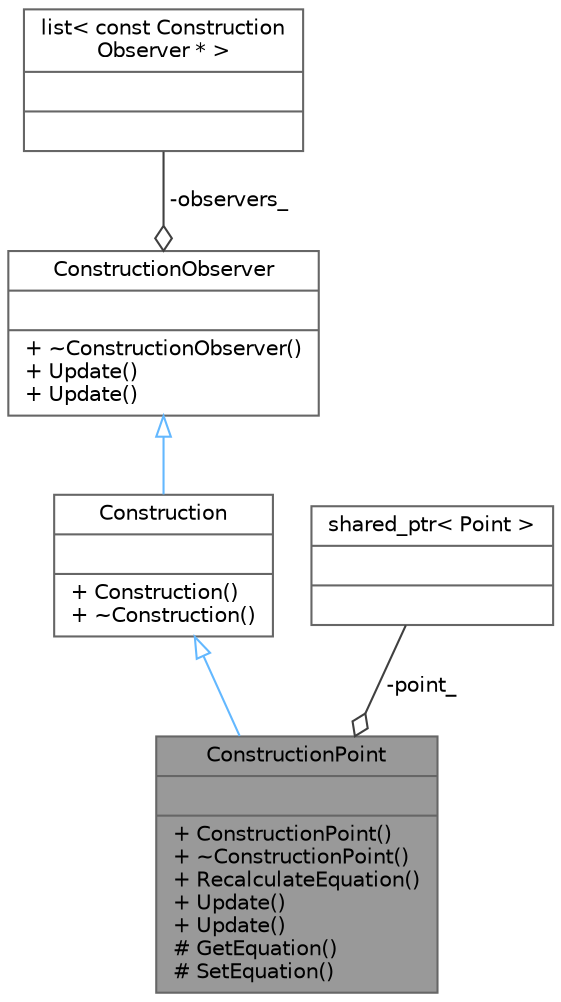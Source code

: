 digraph "ConstructionPoint"
{
 // LATEX_PDF_SIZE
  bgcolor="transparent";
  edge [fontname=Helvetica,fontsize=10,labelfontname=Helvetica,labelfontsize=10];
  node [fontname=Helvetica,fontsize=10,shape=box,height=0.2,width=0.9];
  Node1 [shape=record,label="{ConstructionPoint\n||+ ConstructionPoint()\l+ ~ConstructionPoint()\l+ RecalculateEquation()\l+ Update()\l+ Update()\l# GetEquation()\l# SetEquation()\l}",height=0.2,width=0.4,color="gray40", fillcolor="grey60", style="filled", fontcolor="black",tooltip="Defines how point is created."];
  Node2 -> Node1 [dir="back",color="steelblue1",style="solid",arrowtail="onormal"];
  Node2 [shape=record,label="{Construction\n||+ Construction()\l+ ~Construction()\l}",height=0.2,width=0.4,color="gray40", fillcolor="white", style="filled",URL="$class_construction.html",tooltip="Defines how object is created."];
  Node3 -> Node2 [dir="back",color="steelblue1",style="solid",arrowtail="onormal"];
  Node3 [shape=record,label="{ConstructionObserver\n||+ ~ConstructionObserver()\l+ Update()\l+ Update()\l}",height=0.2,width=0.4,color="gray40", fillcolor="white", style="filled",URL="$class_construction_observer.html",tooltip="Makes Construction an observer."];
  Node4 -> Node3 [color="grey25",style="solid",label=" -observers_" ,arrowhead="odiamond"];
  Node4 [shape=record,label="{list\< const Construction\lObserver * \>\n||}",height=0.2,width=0.4,color="gray40", fillcolor="white", style="filled",tooltip=" "];
  Node5 -> Node1 [color="grey25",style="solid",label=" -point_" ,arrowhead="odiamond"];
  Node5 [shape=record,label="{shared_ptr\< Point \>\n||}",height=0.2,width=0.4,color="gray40", fillcolor="white", style="filled",tooltip=" "];
}
